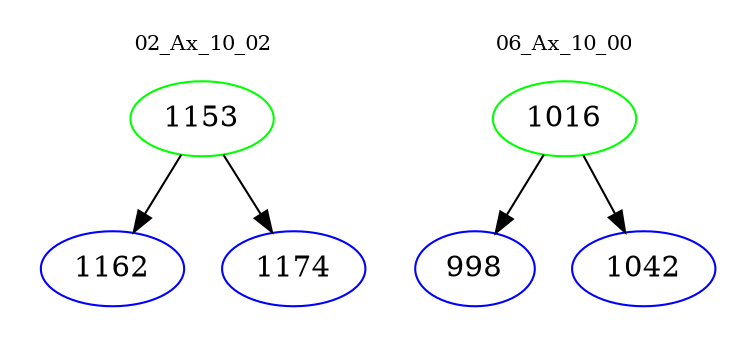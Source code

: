 digraph{
subgraph cluster_0 {
color = white
label = "02_Ax_10_02";
fontsize=10;
T0_1153 [label="1153", color="green"]
T0_1153 -> T0_1162 [color="black"]
T0_1162 [label="1162", color="blue"]
T0_1153 -> T0_1174 [color="black"]
T0_1174 [label="1174", color="blue"]
}
subgraph cluster_1 {
color = white
label = "06_Ax_10_00";
fontsize=10;
T1_1016 [label="1016", color="green"]
T1_1016 -> T1_998 [color="black"]
T1_998 [label="998", color="blue"]
T1_1016 -> T1_1042 [color="black"]
T1_1042 [label="1042", color="blue"]
}
}
